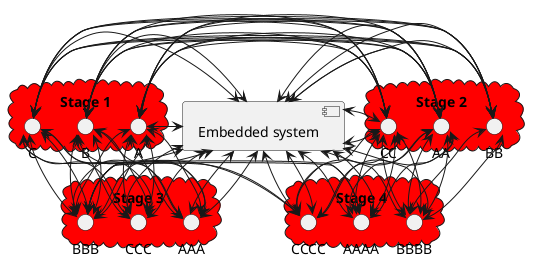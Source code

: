 @startuml

[Embedded system] as ES

cloud "Stage 1" #Red {
    ES <-left-> A
    ES <-left-> B
    ES <-left-> C
}

cloud "Stage 2" #Red {
    ES <-left-> AA
    ES <-left-> BB
    ES <-left-> CC

    A <-left-> AA
    A <-left-> BB
    A <-left-> CC

    B <-left-> AA
    B <-left-> BB
    B <-left-> CC

    C <-left-> AA
    C <-left-> BB
    C <-left-> CC
    ES <-left-> AA
    ES <-left-> BB
    ES <-left-> CC

    A <-left-> AA
    A <-left-> BB
    A <-left-> CC

    B <-left-> AA
    B <-left-> BB
    B <-left-> CC

    C <-left-> AA
    C <-left-> BB
    C <-left-> CC
}

cloud "Stage 3"  #Red {
    ES <-down-> AAA
    ES <-down-> BBB
    ES <-down-> CCC

    A <-down-> AAA
    A <-down-> BBB
    A <-down-> CCC

    B <-down-> AAA
    B <-down-> BBB
    B <-down-> CCC

    C <-down-> AAA
    C <-down-> BBB
    C <-down-> CCC
    ES <-down-> AAA
    ES <-down-> BBB
    ES <-down-> CCC

    A <-down-> AAA
    A <-down-> BBB
    A <-down-> CCC

    B <-down-> AAA
    B <-down-> BBB
    B <-down-> CCC

    C <-down-> AAA
    C <-down-> BBB
    C <-down-> CCC
}

cloud "Stage 4"  #Red {
    ES <-right-> AAAA
    ES <-right-> BBBB
    ES <-right-> CCCC

    AA <-right-> AAAA
    AA <-right-> BBBB
    AA <-right-> CCCC

    BBB <-right-> AAAA
    BB <-right-> BBBB
    BBB <-right-> CCCC

    CC <-right-> AAAA
    CC <-right-> BBBB
    CC <-right-> CCCC
    ES <-right-> AAAA
    ES <-right-> BBBB
    ES <-right-> CCCC

    AA <-right-> AAAA
    AA <-right-> BBBB
    AA <-right-> CCCC

    BBB <-right-> AAAA
    BB <-right-> BBBB
    BBB <-right-> CCCC

    CC <-right-> AAAA
    CC <-right-> BBBB
    CC <-right-> CCCC
}

@enduml
